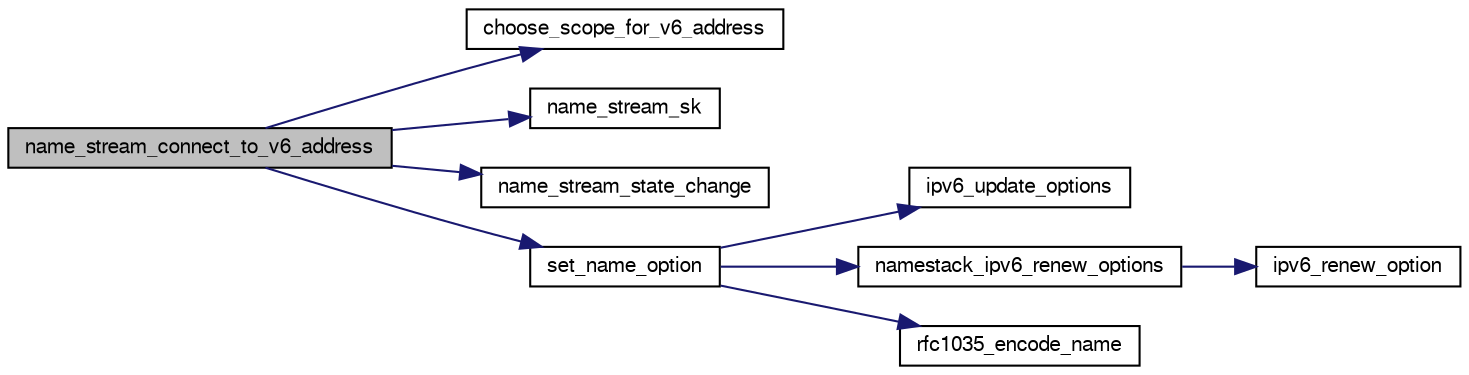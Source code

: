 digraph G
{
  edge [fontname="FreeSans",fontsize="10",labelfontname="FreeSans",labelfontsize="10"];
  node [fontname="FreeSans",fontsize="10",shape=record];
  rankdir=LR;
  Node1 [label="name_stream_connect_to_v6_address",height=0.2,width=0.4,color="black", fillcolor="grey75", style="filled" fontcolor="black"];
  Node1 -> Node2 [color="midnightblue",fontsize="10",style="solid",fontname="FreeSans"];
  Node2 [label="choose_scope_for_v6_address",height=0.2,width=0.4,color="black", fillcolor="white", style="filled",URL="$address_8c.html#a747de89e52fd69f30633dadae20e2c45"];
  Node1 -> Node3 [color="midnightblue",fontsize="10",style="solid",fontname="FreeSans"];
  Node3 [label="name_stream_sk",height=0.2,width=0.4,color="black", fillcolor="white", style="filled",URL="$namestack__priv_8h.html#a5e5b37b81978789054ddc587e3af21e6"];
  Node1 -> Node4 [color="midnightblue",fontsize="10",style="solid",fontname="FreeSans"];
  Node4 [label="name_stream_state_change",height=0.2,width=0.4,color="black", fillcolor="white", style="filled",URL="$af__name_8c.html#abb1d86c18940b6e3b02bbbeb4f1eb662"];
  Node1 -> Node5 [color="midnightblue",fontsize="10",style="solid",fontname="FreeSans"];
  Node5 [label="set_name_option",height=0.2,width=0.4,color="black", fillcolor="white", style="filled",URL="$af__name_8c.html#ae8e372e7f41189cca5149d620716334f"];
  Node5 -> Node6 [color="midnightblue",fontsize="10",style="solid",fontname="FreeSans"];
  Node6 [label="ipv6_update_options",height=0.2,width=0.4,color="black", fillcolor="white", style="filled",URL="$af__name_8c.html#a92dcdbf16767c4bf91dea33ec0b26bab"];
  Node5 -> Node7 [color="midnightblue",fontsize="10",style="solid",fontname="FreeSans"];
  Node7 [label="namestack_ipv6_renew_options",height=0.2,width=0.4,color="black", fillcolor="white", style="filled",URL="$af__name_8c.html#a7b0682716a3329de6d42caba391f374d"];
  Node7 -> Node8 [color="midnightblue",fontsize="10",style="solid",fontname="FreeSans"];
  Node8 [label="ipv6_renew_option",height=0.2,width=0.4,color="black", fillcolor="white", style="filled",URL="$af__name_8c.html#a51a93e25a456b14fc961232360eea4c9"];
  Node5 -> Node9 [color="midnightblue",fontsize="10",style="solid",fontname="FreeSans"];
  Node9 [label="rfc1035_encode_name",height=0.2,width=0.4,color="black", fillcolor="white", style="filled",URL="$af__name_8c.html#a91562471c07791fae97674a650dc13dd"];
}
